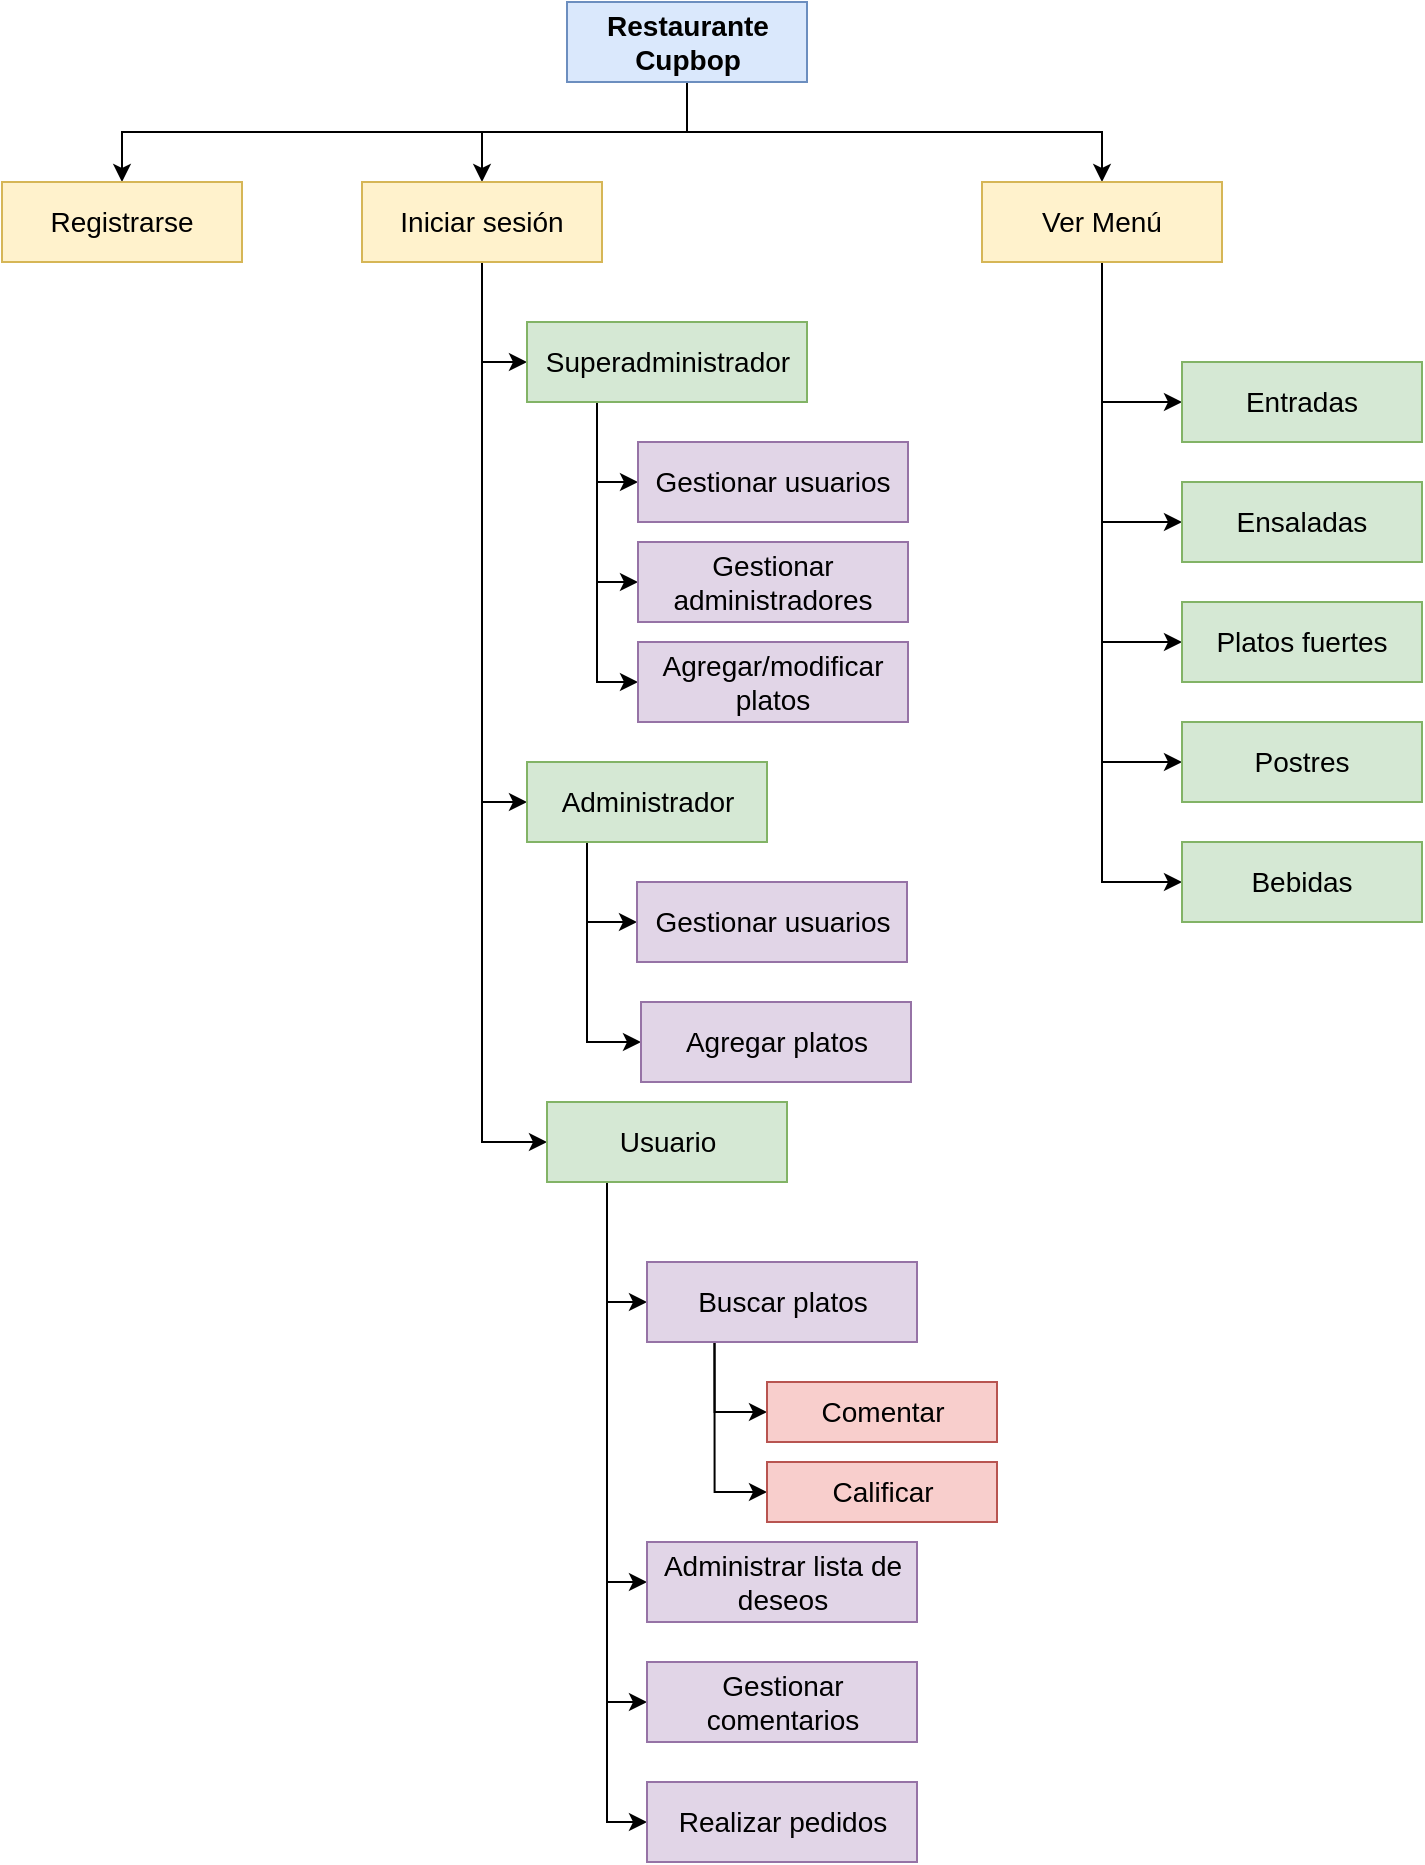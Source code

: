<mxfile version="20.3.3" type="device"><diagram id="V4RDsS4UnUNfhNqDRmXw" name="Page-1"><mxGraphModel dx="1422" dy="1861" grid="1" gridSize="10" guides="1" tooltips="1" connect="1" arrows="1" fold="1" page="1" pageScale="1" pageWidth="850" pageHeight="1100" math="0" shadow="0"><root><mxCell id="0"/><mxCell id="1" parent="0"/><mxCell id="bThQo460ilvIFqvOXtsr-10" style="edgeStyle=orthogonalEdgeStyle;rounded=0;orthogonalLoop=1;jettySize=auto;html=1;exitX=0.5;exitY=1;exitDx=0;exitDy=0;entryX=0.5;entryY=0;entryDx=0;entryDy=0;fontSize=14;" edge="1" parent="1" source="bThQo460ilvIFqvOXtsr-1" target="bThQo460ilvIFqvOXtsr-6"><mxGeometry relative="1" as="geometry"/></mxCell><mxCell id="bThQo460ilvIFqvOXtsr-11" style="edgeStyle=orthogonalEdgeStyle;rounded=0;orthogonalLoop=1;jettySize=auto;html=1;exitX=0.5;exitY=1;exitDx=0;exitDy=0;fontSize=14;" edge="1" parent="1" source="bThQo460ilvIFqvOXtsr-1" target="bThQo460ilvIFqvOXtsr-2"><mxGeometry relative="1" as="geometry"/></mxCell><mxCell id="bThQo460ilvIFqvOXtsr-12" style="edgeStyle=orthogonalEdgeStyle;rounded=0;orthogonalLoop=1;jettySize=auto;html=1;exitX=0.5;exitY=1;exitDx=0;exitDy=0;entryX=0.5;entryY=0;entryDx=0;entryDy=0;fontSize=14;" edge="1" parent="1" source="bThQo460ilvIFqvOXtsr-1" target="bThQo460ilvIFqvOXtsr-7"><mxGeometry relative="1" as="geometry"/></mxCell><mxCell id="bThQo460ilvIFqvOXtsr-1" value="Restaurante Cupbop" style="rounded=0;whiteSpace=wrap;html=1;fontStyle=1;fontSize=14;fillColor=#dae8fc;strokeColor=#6c8ebf;" vertex="1" parent="1"><mxGeometry x="322.5" y="-1060" width="120" height="40" as="geometry"/></mxCell><mxCell id="bThQo460ilvIFqvOXtsr-2" value="Registrarse" style="rounded=0;whiteSpace=wrap;html=1;fontStyle=0;fontSize=14;fillColor=#fff2cc;strokeColor=#d6b656;" vertex="1" parent="1"><mxGeometry x="40" y="-970" width="120" height="40" as="geometry"/></mxCell><mxCell id="bThQo460ilvIFqvOXtsr-20" style="edgeStyle=orthogonalEdgeStyle;rounded=0;orthogonalLoop=1;jettySize=auto;html=1;exitX=0.5;exitY=1;exitDx=0;exitDy=0;entryX=0;entryY=0.5;entryDx=0;entryDy=0;fontSize=14;" edge="1" parent="1" source="bThQo460ilvIFqvOXtsr-6" target="bThQo460ilvIFqvOXtsr-13"><mxGeometry relative="1" as="geometry"/></mxCell><mxCell id="bThQo460ilvIFqvOXtsr-21" style="edgeStyle=orthogonalEdgeStyle;rounded=0;orthogonalLoop=1;jettySize=auto;html=1;exitX=0.5;exitY=1;exitDx=0;exitDy=0;entryX=0;entryY=0.5;entryDx=0;entryDy=0;fontSize=14;" edge="1" parent="1" source="bThQo460ilvIFqvOXtsr-6" target="bThQo460ilvIFqvOXtsr-15"><mxGeometry relative="1" as="geometry"/></mxCell><mxCell id="bThQo460ilvIFqvOXtsr-22" style="edgeStyle=orthogonalEdgeStyle;rounded=0;orthogonalLoop=1;jettySize=auto;html=1;exitX=0.5;exitY=1;exitDx=0;exitDy=0;entryX=0;entryY=0.5;entryDx=0;entryDy=0;fontSize=14;" edge="1" parent="1" source="bThQo460ilvIFqvOXtsr-6" target="bThQo460ilvIFqvOXtsr-14"><mxGeometry relative="1" as="geometry"/></mxCell><mxCell id="bThQo460ilvIFqvOXtsr-6" value="Iniciar sesión" style="rounded=0;whiteSpace=wrap;html=1;fontStyle=0;fontSize=14;fillColor=#fff2cc;strokeColor=#d6b656;" vertex="1" parent="1"><mxGeometry x="220" y="-970" width="120" height="40" as="geometry"/></mxCell><mxCell id="bThQo460ilvIFqvOXtsr-26" style="edgeStyle=orthogonalEdgeStyle;rounded=0;orthogonalLoop=1;jettySize=auto;html=1;exitX=0.5;exitY=1;exitDx=0;exitDy=0;entryX=0;entryY=0.5;entryDx=0;entryDy=0;fontSize=14;" edge="1" parent="1" source="bThQo460ilvIFqvOXtsr-7" target="bThQo460ilvIFqvOXtsr-23"><mxGeometry relative="1" as="geometry"/></mxCell><mxCell id="bThQo460ilvIFqvOXtsr-33" style="edgeStyle=orthogonalEdgeStyle;rounded=0;orthogonalLoop=1;jettySize=auto;html=1;exitX=0.5;exitY=1;exitDx=0;exitDy=0;entryX=0;entryY=0.5;entryDx=0;entryDy=0;fontSize=14;" edge="1" parent="1" source="bThQo460ilvIFqvOXtsr-7" target="bThQo460ilvIFqvOXtsr-27"><mxGeometry relative="1" as="geometry"/></mxCell><mxCell id="bThQo460ilvIFqvOXtsr-34" style="edgeStyle=orthogonalEdgeStyle;rounded=0;orthogonalLoop=1;jettySize=auto;html=1;exitX=0.5;exitY=1;exitDx=0;exitDy=0;entryX=0;entryY=0.5;entryDx=0;entryDy=0;fontSize=14;" edge="1" parent="1" source="bThQo460ilvIFqvOXtsr-7" target="bThQo460ilvIFqvOXtsr-28"><mxGeometry relative="1" as="geometry"/></mxCell><mxCell id="bThQo460ilvIFqvOXtsr-35" style="edgeStyle=orthogonalEdgeStyle;rounded=0;orthogonalLoop=1;jettySize=auto;html=1;exitX=0.5;exitY=1;exitDx=0;exitDy=0;entryX=0;entryY=0.5;entryDx=0;entryDy=0;fontSize=14;" edge="1" parent="1" source="bThQo460ilvIFqvOXtsr-7" target="bThQo460ilvIFqvOXtsr-29"><mxGeometry relative="1" as="geometry"/></mxCell><mxCell id="bThQo460ilvIFqvOXtsr-36" style="edgeStyle=orthogonalEdgeStyle;rounded=0;orthogonalLoop=1;jettySize=auto;html=1;exitX=0.5;exitY=1;exitDx=0;exitDy=0;entryX=0;entryY=0.5;entryDx=0;entryDy=0;fontSize=14;" edge="1" parent="1" source="bThQo460ilvIFqvOXtsr-7" target="bThQo460ilvIFqvOXtsr-30"><mxGeometry relative="1" as="geometry"/></mxCell><mxCell id="bThQo460ilvIFqvOXtsr-7" value="Ver Menú" style="rounded=0;whiteSpace=wrap;html=1;fontStyle=0;fontSize=14;fillColor=#fff2cc;strokeColor=#d6b656;" vertex="1" parent="1"><mxGeometry x="530" y="-970" width="120" height="40" as="geometry"/></mxCell><mxCell id="bThQo460ilvIFqvOXtsr-58" style="edgeStyle=orthogonalEdgeStyle;rounded=0;orthogonalLoop=1;jettySize=auto;html=1;exitX=0.25;exitY=1;exitDx=0;exitDy=0;entryX=0;entryY=0.5;entryDx=0;entryDy=0;fontSize=14;" edge="1" parent="1" source="bThQo460ilvIFqvOXtsr-13" target="bThQo460ilvIFqvOXtsr-56"><mxGeometry relative="1" as="geometry"/></mxCell><mxCell id="bThQo460ilvIFqvOXtsr-59" style="edgeStyle=orthogonalEdgeStyle;rounded=0;orthogonalLoop=1;jettySize=auto;html=1;exitX=0.25;exitY=1;exitDx=0;exitDy=0;entryX=0;entryY=0.5;entryDx=0;entryDy=0;fontSize=14;" edge="1" parent="1" source="bThQo460ilvIFqvOXtsr-13" target="bThQo460ilvIFqvOXtsr-57"><mxGeometry relative="1" as="geometry"/></mxCell><mxCell id="bThQo460ilvIFqvOXtsr-13" value="Administrador" style="rounded=0;whiteSpace=wrap;html=1;fontStyle=0;fontSize=14;fillColor=#d5e8d4;strokeColor=#82b366;" vertex="1" parent="1"><mxGeometry x="302.5" y="-680" width="120" height="40" as="geometry"/></mxCell><mxCell id="bThQo460ilvIFqvOXtsr-39" style="edgeStyle=orthogonalEdgeStyle;rounded=0;orthogonalLoop=1;jettySize=auto;html=1;exitX=0.25;exitY=1;exitDx=0;exitDy=0;entryX=0;entryY=0.5;entryDx=0;entryDy=0;fontSize=14;" edge="1" parent="1" source="bThQo460ilvIFqvOXtsr-14" target="bThQo460ilvIFqvOXtsr-37"><mxGeometry relative="1" as="geometry"/></mxCell><mxCell id="bThQo460ilvIFqvOXtsr-41" style="edgeStyle=orthogonalEdgeStyle;rounded=0;orthogonalLoop=1;jettySize=auto;html=1;exitX=0.25;exitY=1;exitDx=0;exitDy=0;entryX=0;entryY=0.5;entryDx=0;entryDy=0;fontSize=14;" edge="1" parent="1" source="bThQo460ilvIFqvOXtsr-14" target="bThQo460ilvIFqvOXtsr-40"><mxGeometry relative="1" as="geometry"/></mxCell><mxCell id="bThQo460ilvIFqvOXtsr-43" style="edgeStyle=orthogonalEdgeStyle;rounded=0;orthogonalLoop=1;jettySize=auto;html=1;exitX=0.25;exitY=1;exitDx=0;exitDy=0;entryX=0;entryY=0.5;entryDx=0;entryDy=0;fontSize=14;" edge="1" parent="1" source="bThQo460ilvIFqvOXtsr-14" target="bThQo460ilvIFqvOXtsr-42"><mxGeometry relative="1" as="geometry"/></mxCell><mxCell id="bThQo460ilvIFqvOXtsr-45" style="edgeStyle=orthogonalEdgeStyle;rounded=0;orthogonalLoop=1;jettySize=auto;html=1;exitX=0.25;exitY=1;exitDx=0;exitDy=0;entryX=0;entryY=0.5;entryDx=0;entryDy=0;fontSize=14;" edge="1" parent="1" source="bThQo460ilvIFqvOXtsr-14" target="bThQo460ilvIFqvOXtsr-44"><mxGeometry relative="1" as="geometry"/></mxCell><mxCell id="bThQo460ilvIFqvOXtsr-14" value="Usuario" style="rounded=0;whiteSpace=wrap;html=1;fontStyle=0;fontSize=14;fillColor=#d5e8d4;strokeColor=#82b366;" vertex="1" parent="1"><mxGeometry x="312.5" y="-510" width="120" height="40" as="geometry"/></mxCell><mxCell id="bThQo460ilvIFqvOXtsr-64" style="edgeStyle=orthogonalEdgeStyle;rounded=0;orthogonalLoop=1;jettySize=auto;html=1;exitX=0.25;exitY=1;exitDx=0;exitDy=0;entryX=0;entryY=0.5;entryDx=0;entryDy=0;fontSize=14;" edge="1" parent="1" source="bThQo460ilvIFqvOXtsr-15" target="bThQo460ilvIFqvOXtsr-60"><mxGeometry relative="1" as="geometry"/></mxCell><mxCell id="bThQo460ilvIFqvOXtsr-65" style="edgeStyle=orthogonalEdgeStyle;rounded=0;orthogonalLoop=1;jettySize=auto;html=1;exitX=0.25;exitY=1;exitDx=0;exitDy=0;entryX=0;entryY=0.5;entryDx=0;entryDy=0;fontSize=14;" edge="1" parent="1" source="bThQo460ilvIFqvOXtsr-15" target="bThQo460ilvIFqvOXtsr-62"><mxGeometry relative="1" as="geometry"/></mxCell><mxCell id="bThQo460ilvIFqvOXtsr-66" style="edgeStyle=orthogonalEdgeStyle;rounded=0;orthogonalLoop=1;jettySize=auto;html=1;exitX=0.25;exitY=1;exitDx=0;exitDy=0;entryX=0;entryY=0.5;entryDx=0;entryDy=0;fontSize=14;" edge="1" parent="1" source="bThQo460ilvIFqvOXtsr-15" target="bThQo460ilvIFqvOXtsr-61"><mxGeometry relative="1" as="geometry"/></mxCell><mxCell id="bThQo460ilvIFqvOXtsr-15" value="Superadministrador" style="rounded=0;whiteSpace=wrap;html=1;fontStyle=0;fontSize=14;fillColor=#d5e8d4;strokeColor=#82b366;" vertex="1" parent="1"><mxGeometry x="302.5" y="-900" width="140" height="40" as="geometry"/></mxCell><mxCell id="bThQo460ilvIFqvOXtsr-23" value="Entradas" style="rounded=0;whiteSpace=wrap;html=1;fontStyle=0;fontSize=14;fillColor=#d5e8d4;strokeColor=#82b366;" vertex="1" parent="1"><mxGeometry x="630" y="-880" width="120" height="40" as="geometry"/></mxCell><mxCell id="bThQo460ilvIFqvOXtsr-27" value="Ensaladas" style="rounded=0;whiteSpace=wrap;html=1;fontStyle=0;fontSize=14;fillColor=#d5e8d4;strokeColor=#82b366;" vertex="1" parent="1"><mxGeometry x="630" y="-820" width="120" height="40" as="geometry"/></mxCell><mxCell id="bThQo460ilvIFqvOXtsr-28" value="Platos fuertes" style="rounded=0;whiteSpace=wrap;html=1;fontStyle=0;fontSize=14;fillColor=#d5e8d4;strokeColor=#82b366;" vertex="1" parent="1"><mxGeometry x="630" y="-760" width="120" height="40" as="geometry"/></mxCell><mxCell id="bThQo460ilvIFqvOXtsr-29" value="Postres" style="rounded=0;whiteSpace=wrap;html=1;fontStyle=0;fontSize=14;fillColor=#d5e8d4;strokeColor=#82b366;" vertex="1" parent="1"><mxGeometry x="630" y="-700" width="120" height="40" as="geometry"/></mxCell><mxCell id="bThQo460ilvIFqvOXtsr-30" value="Bebidas" style="rounded=0;whiteSpace=wrap;html=1;fontStyle=0;fontSize=14;fillColor=#d5e8d4;strokeColor=#82b366;" vertex="1" parent="1"><mxGeometry x="630" y="-640" width="120" height="40" as="geometry"/></mxCell><mxCell id="bThQo460ilvIFqvOXtsr-37" value="Administrar lista de deseos" style="rounded=0;whiteSpace=wrap;html=1;fontStyle=0;fontSize=14;fillColor=#e1d5e7;strokeColor=#9673a6;" vertex="1" parent="1"><mxGeometry x="362.5" y="-290" width="135" height="40" as="geometry"/></mxCell><mxCell id="bThQo460ilvIFqvOXtsr-40" value="Gestionar comentarios" style="rounded=0;whiteSpace=wrap;html=1;fontStyle=0;fontSize=14;fillColor=#e1d5e7;strokeColor=#9673a6;" vertex="1" parent="1"><mxGeometry x="362.5" y="-230" width="135" height="40" as="geometry"/></mxCell><mxCell id="bThQo460ilvIFqvOXtsr-42" value="Realizar pedidos" style="rounded=0;whiteSpace=wrap;html=1;fontStyle=0;fontSize=14;fillColor=#e1d5e7;strokeColor=#9673a6;" vertex="1" parent="1"><mxGeometry x="362.5" y="-170" width="135" height="40" as="geometry"/></mxCell><mxCell id="bThQo460ilvIFqvOXtsr-53" style="edgeStyle=orthogonalEdgeStyle;rounded=0;orthogonalLoop=1;jettySize=auto;html=1;exitX=0.25;exitY=1;exitDx=0;exitDy=0;entryX=0;entryY=0.5;entryDx=0;entryDy=0;fontSize=14;" edge="1" parent="1" source="bThQo460ilvIFqvOXtsr-44" target="bThQo460ilvIFqvOXtsr-47"><mxGeometry relative="1" as="geometry"/></mxCell><mxCell id="bThQo460ilvIFqvOXtsr-55" style="edgeStyle=orthogonalEdgeStyle;rounded=0;orthogonalLoop=1;jettySize=auto;html=1;exitX=0.25;exitY=1;exitDx=0;exitDy=0;entryX=0;entryY=0.5;entryDx=0;entryDy=0;fontSize=14;" edge="1" parent="1" source="bThQo460ilvIFqvOXtsr-44" target="bThQo460ilvIFqvOXtsr-46"><mxGeometry relative="1" as="geometry"/></mxCell><mxCell id="bThQo460ilvIFqvOXtsr-44" value="Buscar platos" style="rounded=0;whiteSpace=wrap;html=1;fontStyle=0;fontSize=14;fillColor=#e1d5e7;strokeColor=#9673a6;" vertex="1" parent="1"><mxGeometry x="362.5" y="-430" width="135" height="40" as="geometry"/></mxCell><mxCell id="bThQo460ilvIFqvOXtsr-46" value="Comentar" style="rounded=0;whiteSpace=wrap;html=1;fontStyle=0;fontSize=14;fillColor=#f8cecc;strokeColor=#b85450;" vertex="1" parent="1"><mxGeometry x="422.5" y="-370" width="115" height="30" as="geometry"/></mxCell><mxCell id="bThQo460ilvIFqvOXtsr-47" value="Calificar" style="rounded=0;whiteSpace=wrap;html=1;fontStyle=0;fontSize=14;fillColor=#f8cecc;strokeColor=#b85450;" vertex="1" parent="1"><mxGeometry x="422.5" y="-330" width="115" height="30" as="geometry"/></mxCell><mxCell id="bThQo460ilvIFqvOXtsr-56" value="Gestionar usuarios" style="rounded=0;whiteSpace=wrap;html=1;fontStyle=0;fontSize=14;fillColor=#e1d5e7;strokeColor=#9673a6;" vertex="1" parent="1"><mxGeometry x="357.5" y="-620" width="135" height="40" as="geometry"/></mxCell><mxCell id="bThQo460ilvIFqvOXtsr-57" value="Agregar platos" style="rounded=0;whiteSpace=wrap;html=1;fontStyle=0;fontSize=14;fillColor=#e1d5e7;strokeColor=#9673a6;" vertex="1" parent="1"><mxGeometry x="359.5" y="-560" width="135" height="40" as="geometry"/></mxCell><mxCell id="bThQo460ilvIFqvOXtsr-60" value="Gestionar usuarios" style="rounded=0;whiteSpace=wrap;html=1;fontStyle=0;fontSize=14;fillColor=#e1d5e7;strokeColor=#9673a6;" vertex="1" parent="1"><mxGeometry x="358" y="-840" width="135" height="40" as="geometry"/></mxCell><mxCell id="bThQo460ilvIFqvOXtsr-61" value="Agregar/modificar platos" style="rounded=0;whiteSpace=wrap;html=1;fontStyle=0;fontSize=14;fillColor=#e1d5e7;strokeColor=#9673a6;" vertex="1" parent="1"><mxGeometry x="358" y="-740" width="135" height="40" as="geometry"/></mxCell><mxCell id="bThQo460ilvIFqvOXtsr-62" value="Gestionar administradores" style="rounded=0;whiteSpace=wrap;html=1;fontStyle=0;fontSize=14;fillColor=#e1d5e7;strokeColor=#9673a6;" vertex="1" parent="1"><mxGeometry x="358" y="-790" width="135" height="40" as="geometry"/></mxCell></root></mxGraphModel></diagram></mxfile>